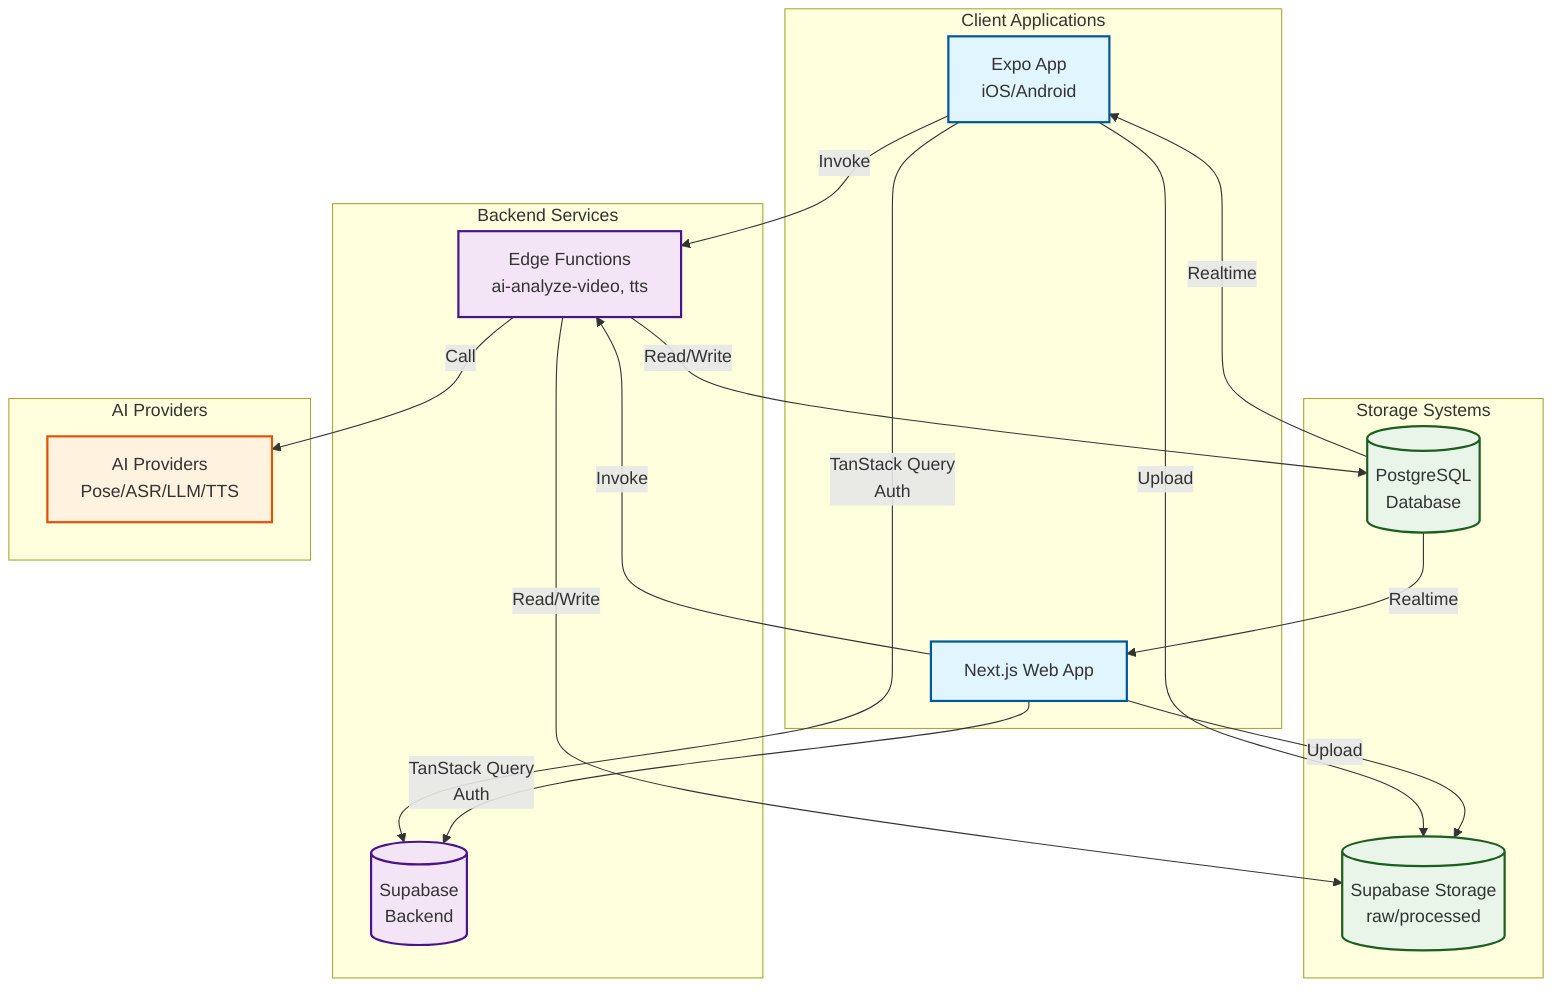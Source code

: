flowchart TD
    %% Client Applications Group
    subgraph CLIENT["Client Applications"]
        A[Expo App<br/>iOS/Android] 
        W[Next.js Web App]
    end
    
    %% Backend Services Group
    subgraph BACKEND["Backend Services"]
        S[(Supabase<br/>Backend)]
        EF[Edge Functions<br/>ai-analyze-video, tts]
    end
    
    %% Storage Systems Group
    subgraph STORAGE["Storage Systems"]
        ST[(Supabase Storage<br/>raw/processed)]
        DB[(PostgreSQL<br/>Database)]
    end
    
    %% AI Providers Group
    subgraph AI_PROVIDERS["AI Providers"]
        AI[AI Providers<br/>Pose/ASR/LLM/TTS]
    end
    
    %% Client to Supabase connections
    A -->|TanStack Query<br/>Auth| S
    W -->|TanStack Query<br/>Auth| S
    
    %% Upload flows
    A -->|Upload| ST
    W -->|Upload| ST
    
    %% Analysis invocation
    A -->|Invoke| EF
    W -->|Invoke| EF
    
    %% Edge Function operations
    EF -->|Read/Write| ST
    EF -->|Read/Write| DB
    EF -->|Call| AI
    
    %% Realtime subscriptions
    DB -->|Realtime| A
    DB -->|Realtime| W
    
    %% Styling
    classDef client fill:#e1f5fe,stroke:#01579b,stroke-width:2px
    classDef backend fill:#f3e5f5,stroke:#4a148c,stroke-width:2px
    classDef storage fill:#e8f5e8,stroke:#1b5e20,stroke-width:2px
    classDef ai fill:#fff3e0,stroke:#e65100,stroke-width:2px
    
    class A,W client
    class S,EF backend
    class ST,DB storage
    class AI ai